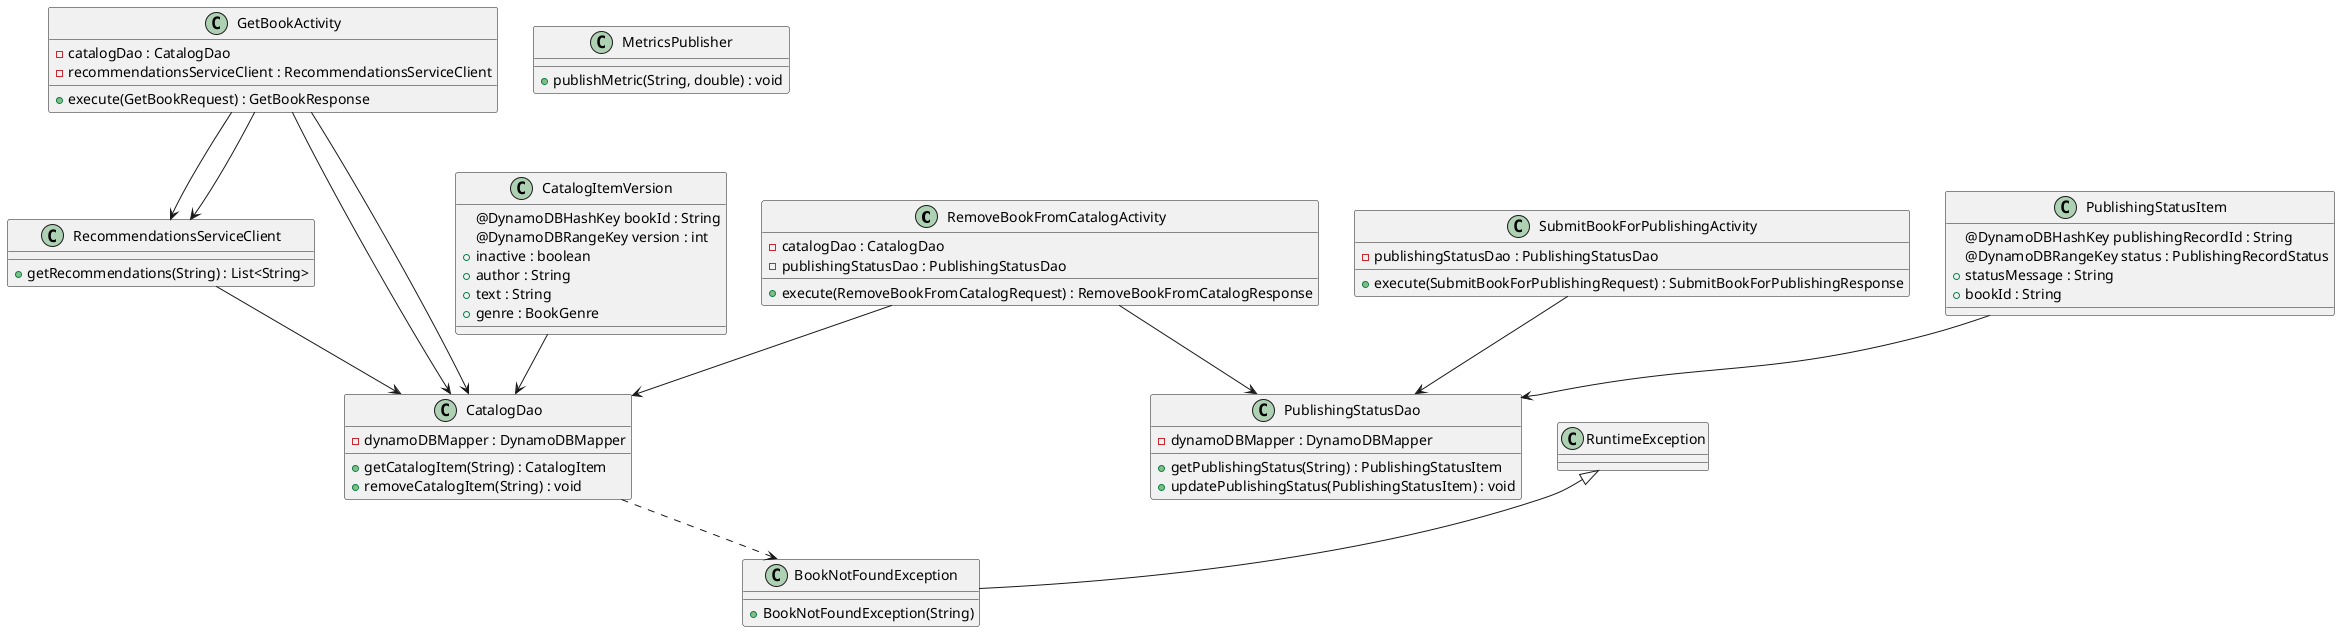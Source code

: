 ```plantuml
@startuml

class RemoveBookFromCatalogActivity {
    - catalogDao : CatalogDao
    - publishingStatusDao : PublishingStatusDao
    + execute(RemoveBookFromCatalogRequest) : RemoveBookFromCatalogResponse
}

class SubmitBookForPublishingActivity {
    - publishingStatusDao : PublishingStatusDao
    + execute(SubmitBookForPublishingRequest) : SubmitBookForPublishingResponse
}

class RecommendationsServiceClient {
    + getRecommendations(String) : List<String>
}

class CatalogDao {
    - dynamoDBMapper : DynamoDBMapper
    + getCatalogItem(String) : CatalogItem
    + removeCatalogItem(String) : void
}

class PublishingStatusDao {
    - dynamoDBMapper : DynamoDBMapper
    + getPublishingStatus(String) : PublishingStatusItem
    + updatePublishingStatus(PublishingStatusItem) : void
}

class CatalogItemVersion {
    @DynamoDBHashKey bookId : String
    @DynamoDBRangeKey version : int
    + inactive : boolean
    + author : String
    + text : String
    + genre : BookGenre
}

class PublishingStatusItem {
    @DynamoDBHashKey publishingRecordId : String
    @DynamoDBRangeKey status : PublishingRecordStatus
    + statusMessage : String
    + bookId : String
}

class BookNotFoundException extends RuntimeException {
    + BookNotFoundException(String)
}

class MetricsPublisher {
    + publishMetric(String, double) : void
}
class GetBookActivity {
    - catalogDao : CatalogDao
    - recommendationsServiceClient : RecommendationsServiceClient
    + execute(GetBookRequest) : GetBookResponse
}


CatalogItemVersion --> CatalogDao
PublishingStatusItem --> PublishingStatusDao
RemoveBookFromCatalogActivity --> CatalogDao
RemoveBookFromCatalogActivity --> PublishingStatusDao
SubmitBookForPublishingActivity --> PublishingStatusDao
RecommendationsServiceClient --> CatalogDao
GetBookActivity --> CatalogDao
GetBookActivity --> RecommendationsServiceClient
GetBookActivity --> CatalogDao
GetBookActivity --> RecommendationsServiceClient
CatalogDao ..> BookNotFoundException

@enduml
```